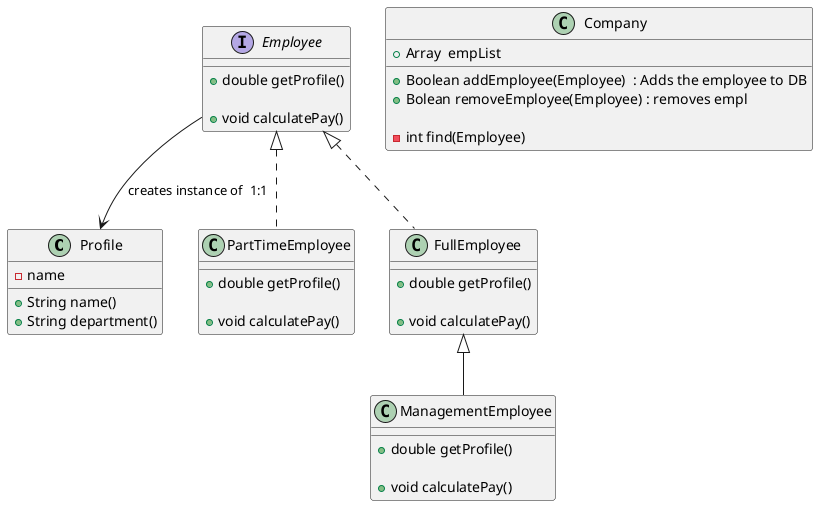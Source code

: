 @startuml
'https://plantuml.com/class-diagram

class Profile {
    - name

    + String name()
    + String department()
}

interface Employee {

    + double getProfile()

    + void calculatePay()

}

Employee --> Profile : creates instance of  1:1

class PartTimeEmployee implements Employee {

    + double getProfile()

    + void calculatePay()
}

class FullEmployee implements Employee {


    + double getProfile()

    + void calculatePay()
}

class ManagementEmployee extends FullEmployee {


    + double getProfile()

    + void calculatePay()
}

class Company {
  + Array  empList
  + Boolean addEmployee(Employee)  : Adds the employee to DB
  + Bolean removeEmployee(Employee) : removes empl

  - int find(Employee)
}

@enduml